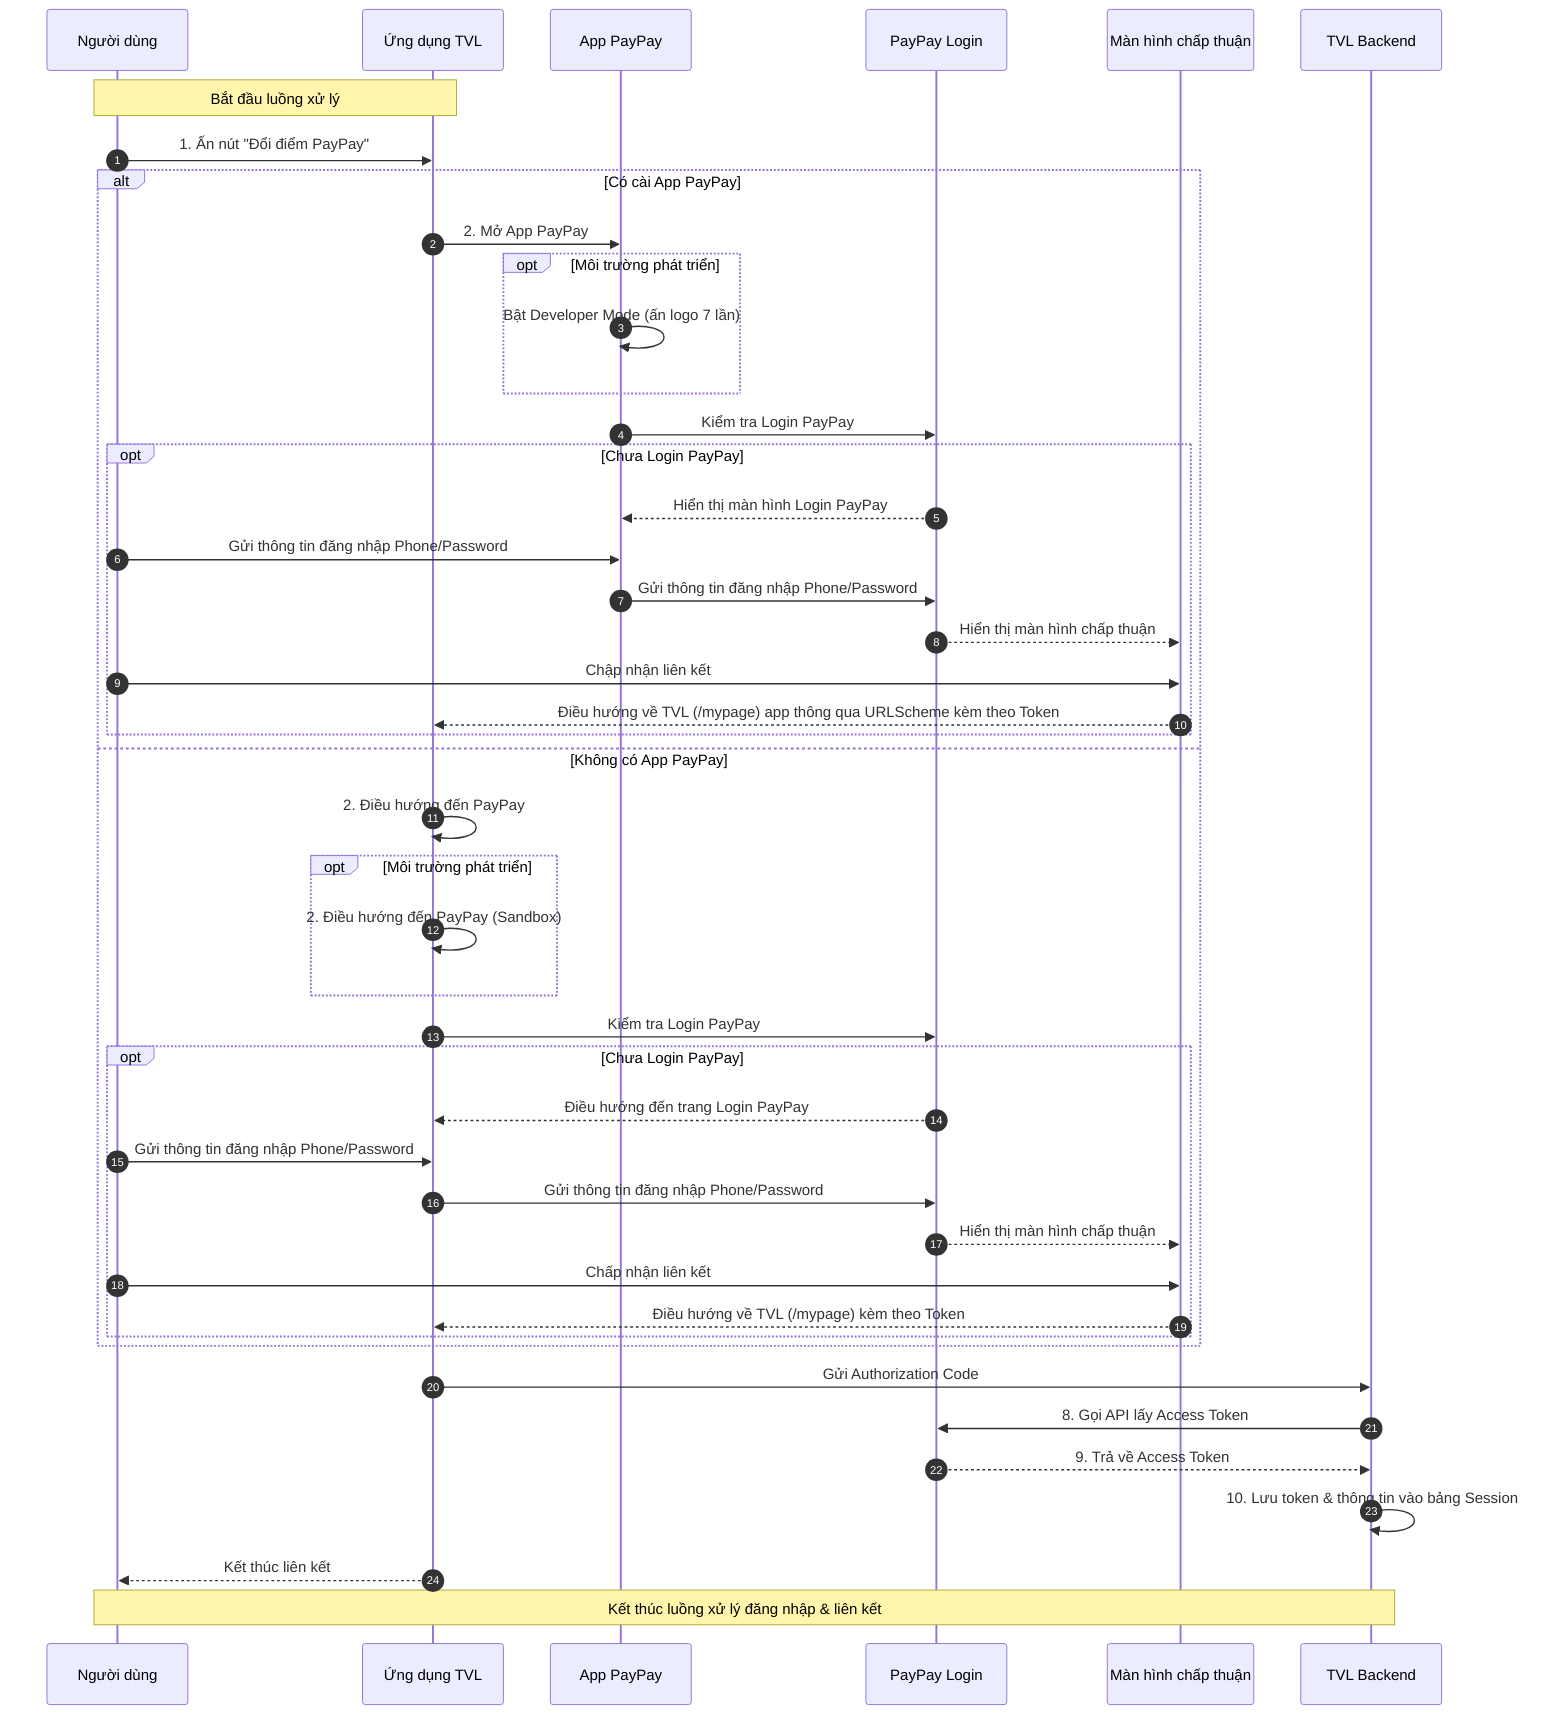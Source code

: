 sequenceDiagram
  autonumber
  participant User as Người dùng
  participant TVLApp as Ứng dụng TVL
  participant PayPayApp as App PayPay
  participant PayPayLogin as PayPay Login
  participant Consent as Màn hình chấp thuận
  participant TVLBE as TVL Backend

  Note over User,TVLApp: Bắt đầu luồng xử lý
  
  User->>TVLApp: 1. Ấn nút "Đổi điểm PayPay"
  alt Có cài App PayPay
    TVLApp->>PayPayApp: 2. Mở App PayPay
    

    opt Môi trường phát triển
      PayPayApp->>PayPayApp: Bật Developer Mode (ấn logo 7 lần)

    end
    PayPayApp->>PayPayLogin: Kiểm tra Login PayPay

    opt Chưa Login PayPay
      PayPayLogin-->>PayPayApp: Hiển thị màn hình Login PayPay
      User->>PayPayApp: Gửi thông tin đăng nhập Phone/Password
      PayPayApp->>PayPayLogin: Gửi thông tin đăng nhập Phone/Password
      PayPayLogin-->>Consent: Hiển thị màn hình chấp thuận 
      User->>Consent: Chập nhận liên kết
      Consent-->>TVLApp: Điều hướng về TVL (/mypage) app thông qua URLScheme kèm theo Token
    end
  
  else Không có App PayPay
    TVLApp->>TVLApp: 2. Điều hướng đến PayPay
    opt Môi trường phát triển
      TVLApp->>TVLApp: 2. Điều hướng đến PayPay (Sandbox)
    end
    TVLApp->>PayPayLogin: Kiểm tra Login PayPay

    opt Chưa Login PayPay
      PayPayLogin-->>TVLApp: Điều hướng đến trang Login PayPay
      User->>TVLApp: Gửi thông tin đăng nhập Phone/Password
      TVLApp->>PayPayLogin: Gửi thông tin đăng nhập Phone/Password
      PayPayLogin-->>Consent: Hiển thị màn hình chấp thuận 
      User->>Consent: Chấp nhận liên kết
      Consent-->>TVLApp: Điều hướng về TVL (/mypage) kèm theo Token
    end
    
  end

  TVLApp->>TVLBE: Gửi Authorization Code
  TVLBE->>PayPayLogin: 8. Gọi API lấy Access Token
  PayPayLogin-->>TVLBE: 9. Trả về Access Token
  TVLBE->>TVLBE: 10. Lưu token & thông tin vào bảng Session
  TVLApp-->>User: Kết thúc liên kết


  Note over User,TVLBE: Kết thúc luồng xử lý đăng nhập & liên kết